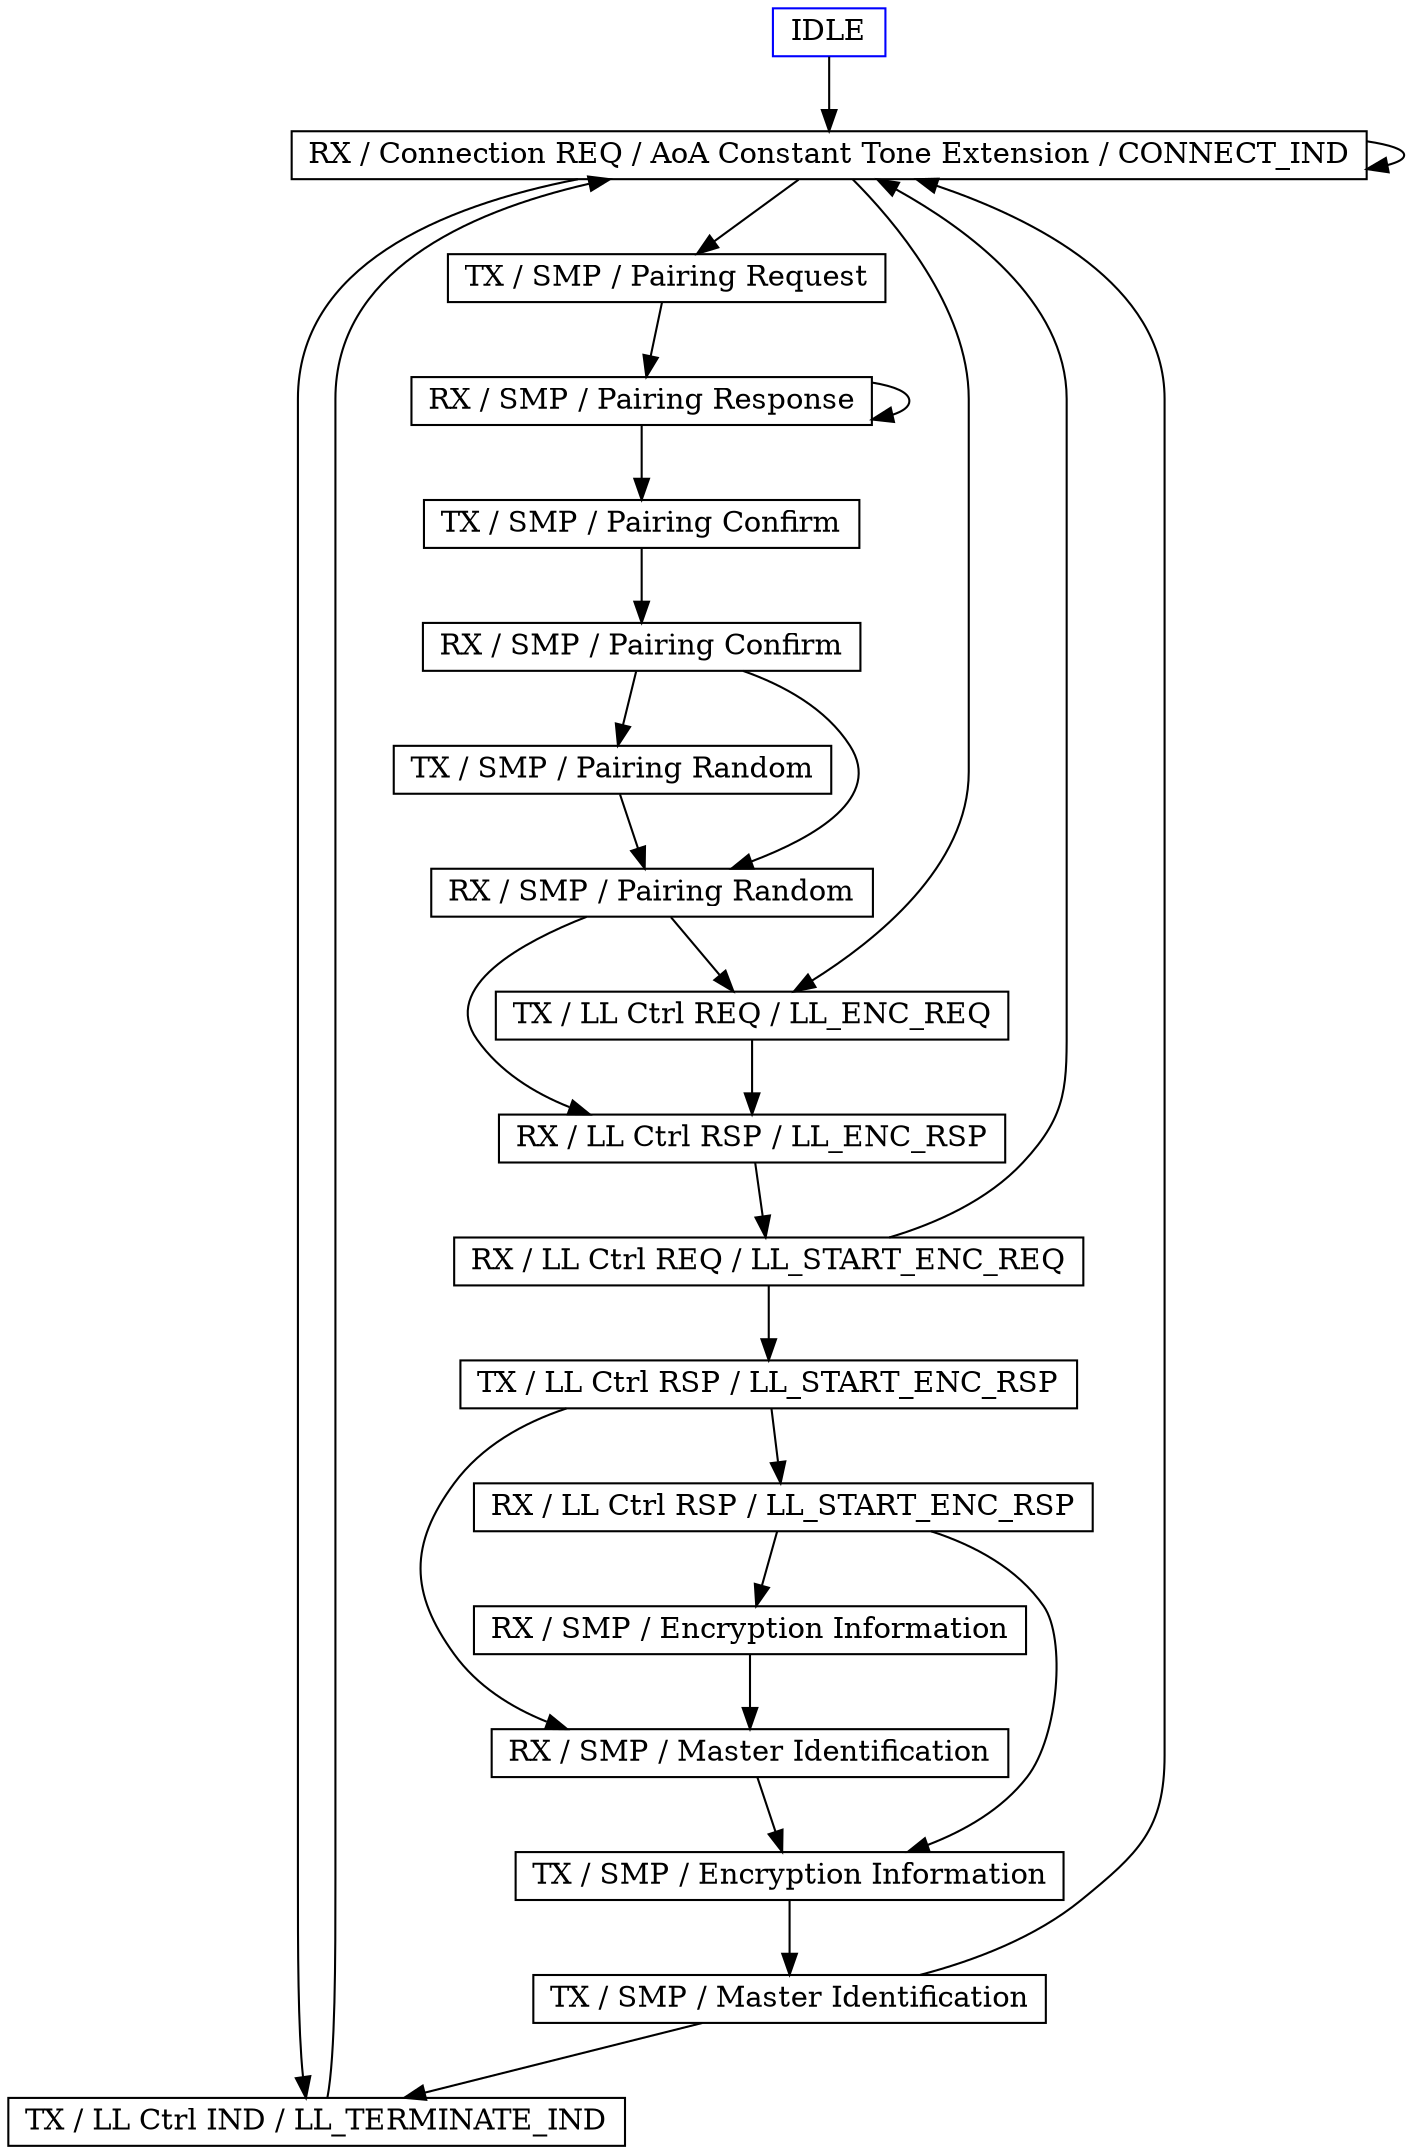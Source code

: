 digraph  {
	n0[color=blue,height=0.01,label="IDLE",shape=rectangle];
	n1[height=0.01,label="RX / Connection REQ / AoA Constant Tone Extension / CONNECT_IND",shape=rectangle];
	n0->n1 ;
	n2[height=0.01,label="TX / LL Ctrl IND / LL_TERMINATE_IND",shape=rectangle];
	n1->n2 ;
	n3[height=0.01,label="TX / SMP / Pairing Request",shape=rectangle];
	n1->n3 ;
	n4[height=0.01,label="RX / SMP / Pairing Response",shape=rectangle];
	n3->n4 ;
	n4->n4 ;
	n5[height=0.01,label="TX / SMP / Pairing Confirm",shape=rectangle];
	n4->n5 ;
	n6[height=0.01,label="RX / SMP / Pairing Confirm",shape=rectangle];
	n5->n6 ;
	n7[height=0.01,label="TX / SMP / Pairing Random",shape=rectangle];
	n6->n7 ;
	n8[height=0.01,label="RX / SMP / Pairing Random",shape=rectangle];
	n7->n8 ;
	n9[height=0.01,label="TX / LL Ctrl REQ / LL_ENC_REQ",shape=rectangle];
	n8->n9 ;
	n10[height=0.01,label="RX / LL Ctrl RSP / LL_ENC_RSP",shape=rectangle];
	n9->n10 ;
	n11[height=0.01,label="RX / LL Ctrl REQ / LL_START_ENC_REQ",shape=rectangle];
	n10->n11 ;
	n12[height=0.01,label="TX / LL Ctrl RSP / LL_START_ENC_RSP",shape=rectangle];
	n11->n12 ;
	n13[height=0.01,label="RX / SMP / Master Identification",shape=rectangle];
	n12->n13 ;
	n14[height=0.01,label="TX / SMP / Encryption Information",shape=rectangle];
	n13->n14 ;
	n15[height=0.01,label="TX / SMP / Master Identification",shape=rectangle];
	n14->n15 ;
	n15->n2 ;
	n2->n1 ;
	n1->n9 ;
	n16[height=0.01,label="RX / LL Ctrl RSP / LL_START_ENC_RSP",shape=rectangle];
	n12->n16 ;
	n17[height=0.01,label="RX / SMP / Encryption Information",shape=rectangle];
	n16->n17 ;
	n17->n13 ;
	n15->n1 ;
	n8->n10 ;
	n11->n1 ;
	n1->n1 ;
	n16->n14 ;
	n6->n8 ;
}
